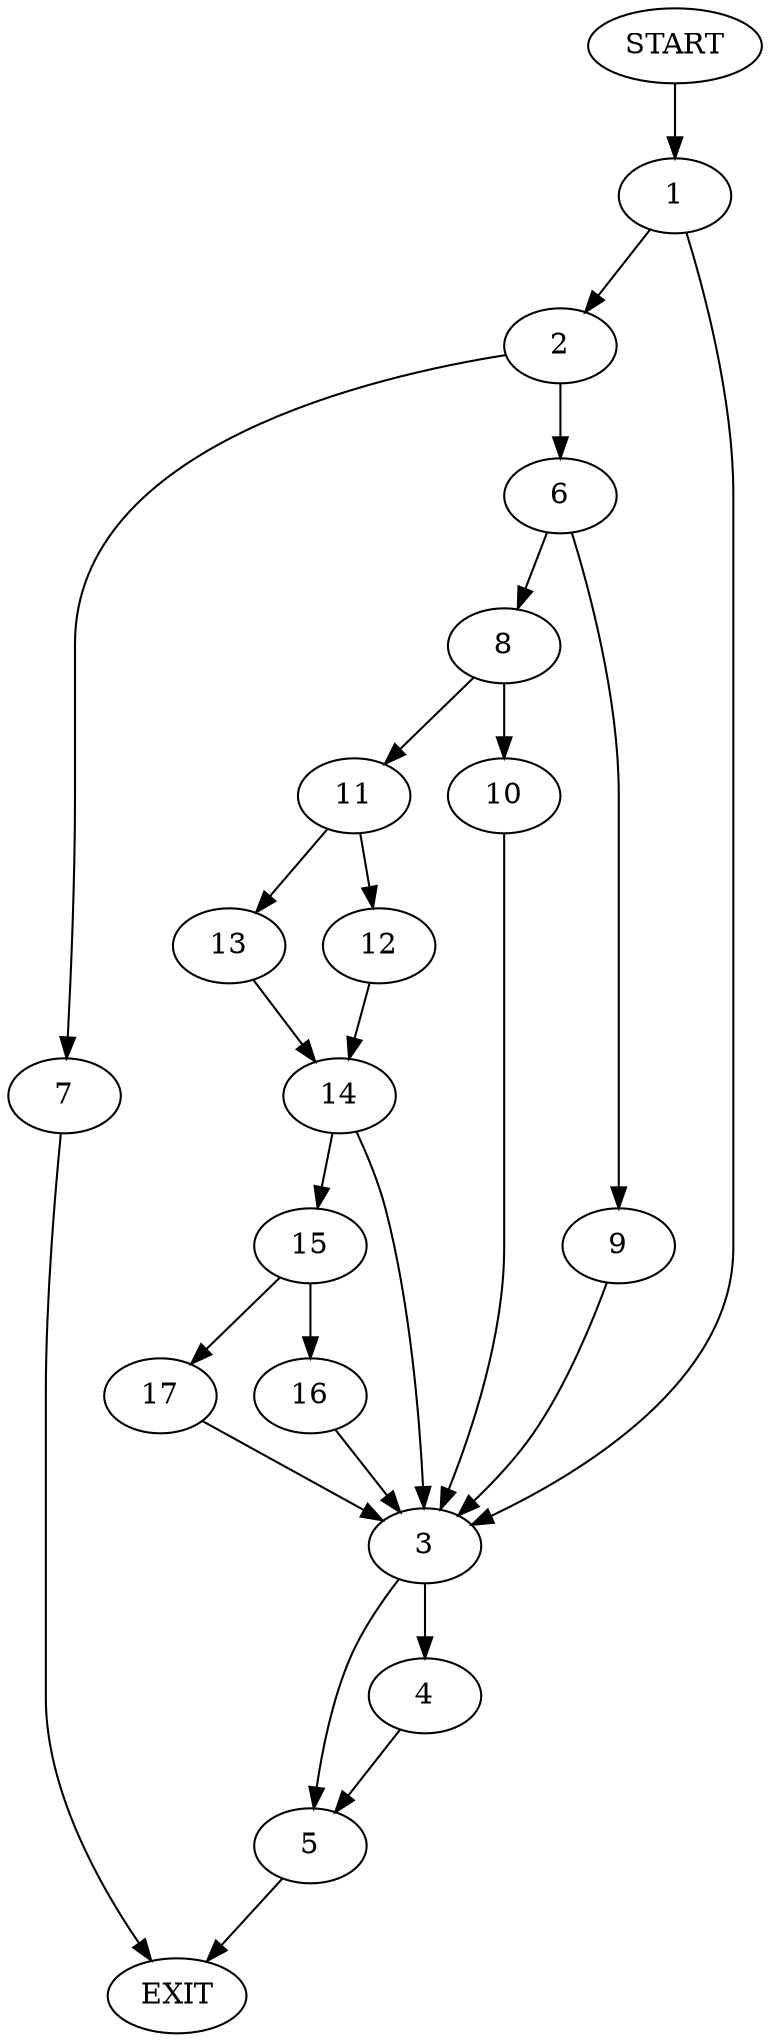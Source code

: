 digraph {
0 [label="START"]
18 [label="EXIT"]
0 -> 1
1 -> 2
1 -> 3
3 -> 4
3 -> 5
2 -> 6
2 -> 7
6 -> 8
6 -> 9
7 -> 18
9 -> 3
8 -> 10
8 -> 11
11 -> 12
11 -> 13
10 -> 3
12 -> 14
13 -> 14
14 -> 15
14 -> 3
15 -> 16
15 -> 17
17 -> 3
16 -> 3
4 -> 5
5 -> 18
}
